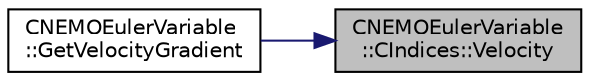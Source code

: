 digraph "CNEMOEulerVariable::CIndices::Velocity"
{
 // LATEX_PDF_SIZE
  edge [fontname="Helvetica",fontsize="10",labelfontname="Helvetica",labelfontsize="10"];
  node [fontname="Helvetica",fontsize="10",shape=record];
  rankdir="RL";
  Node1 [label="CNEMOEulerVariable\l::CIndices::Velocity",height=0.2,width=0.4,color="black", fillcolor="grey75", style="filled", fontcolor="black",tooltip=" "];
  Node1 -> Node2 [dir="back",color="midnightblue",fontsize="10",style="solid",fontname="Helvetica"];
  Node2 [label="CNEMOEulerVariable\l::GetVelocityGradient",height=0.2,width=0.4,color="black", fillcolor="white", style="filled",URL="$classCNEMOEulerVariable.html#a5acbf62226f1bb8e6488bcfeee57b34e",tooltip="Get the velocity gradient."];
}
